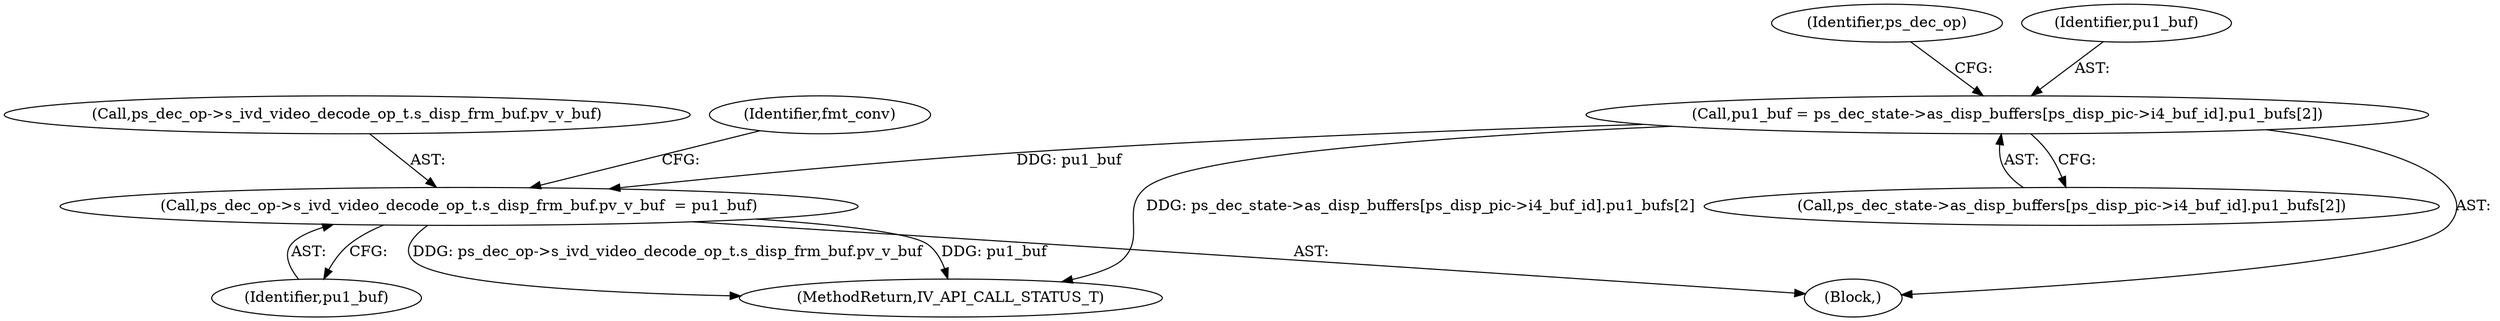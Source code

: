 digraph "0_Android_a86eb798d077b9b25c8f8c77e3c02c2f287c1ce7@array" {
"1000656" [label="(Call,pu1_buf = ps_dec_state->as_disp_buffers[ps_disp_pic->i4_buf_id].pu1_bufs[2])"];
"1000669" [label="(Call,ps_dec_op->s_ivd_video_decode_op_t.s_disp_frm_buf.pv_v_buf  = pu1_buf)"];
"1000632" [label="(Block,)"];
"1000669" [label="(Call,ps_dec_op->s_ivd_video_decode_op_t.s_disp_frm_buf.pv_v_buf  = pu1_buf)"];
"1000658" [label="(Call,ps_dec_state->as_disp_buffers[ps_disp_pic->i4_buf_id].pu1_bufs[2])"];
"1000673" [label="(Identifier,ps_dec_op)"];
"1000679" [label="(Identifier,fmt_conv)"];
"1000677" [label="(Identifier,pu1_buf)"];
"1000657" [label="(Identifier,pu1_buf)"];
"1001695" [label="(MethodReturn,IV_API_CALL_STATUS_T)"];
"1000670" [label="(Call,ps_dec_op->s_ivd_video_decode_op_t.s_disp_frm_buf.pv_v_buf)"];
"1000656" [label="(Call,pu1_buf = ps_dec_state->as_disp_buffers[ps_disp_pic->i4_buf_id].pu1_bufs[2])"];
"1000656" -> "1000632"  [label="AST: "];
"1000656" -> "1000658"  [label="CFG: "];
"1000657" -> "1000656"  [label="AST: "];
"1000658" -> "1000656"  [label="AST: "];
"1000673" -> "1000656"  [label="CFG: "];
"1000656" -> "1001695"  [label="DDG: ps_dec_state->as_disp_buffers[ps_disp_pic->i4_buf_id].pu1_bufs[2]"];
"1000656" -> "1000669"  [label="DDG: pu1_buf"];
"1000669" -> "1000632"  [label="AST: "];
"1000669" -> "1000677"  [label="CFG: "];
"1000670" -> "1000669"  [label="AST: "];
"1000677" -> "1000669"  [label="AST: "];
"1000679" -> "1000669"  [label="CFG: "];
"1000669" -> "1001695"  [label="DDG: pu1_buf"];
"1000669" -> "1001695"  [label="DDG: ps_dec_op->s_ivd_video_decode_op_t.s_disp_frm_buf.pv_v_buf"];
}
